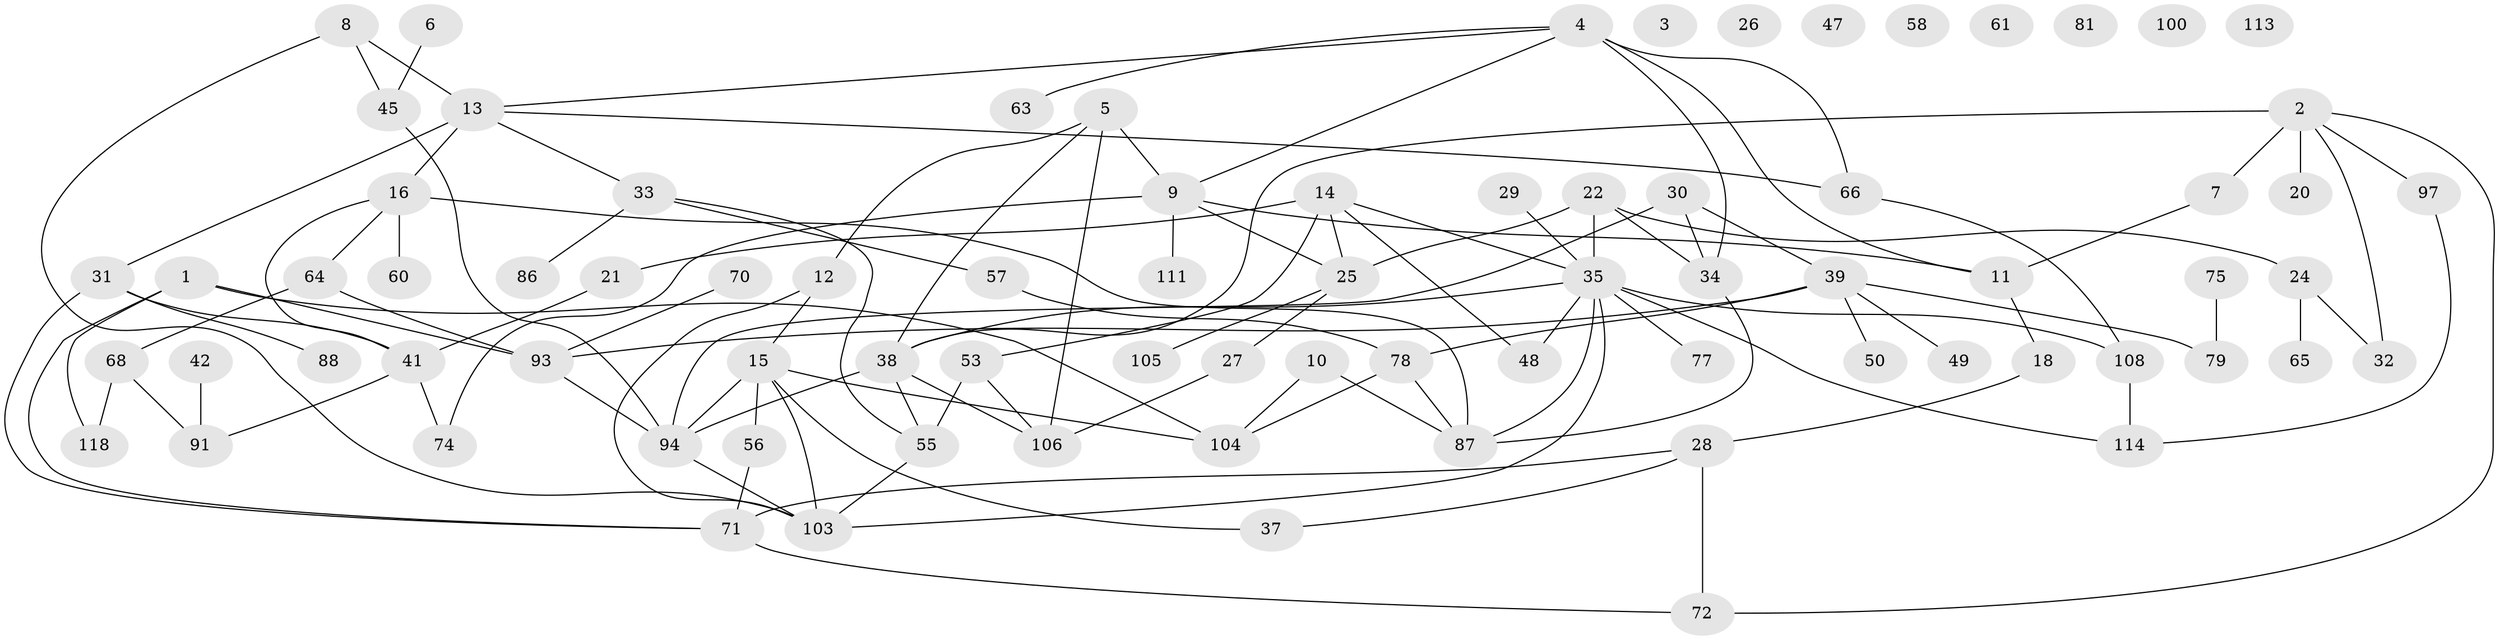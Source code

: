 // original degree distribution, {4: 0.1652892561983471, 3: 0.2396694214876033, 0: 0.06611570247933884, 2: 0.23140495867768596, 7: 0.024793388429752067, 1: 0.19834710743801653, 5: 0.03305785123966942, 6: 0.04132231404958678}
// Generated by graph-tools (version 1.1) at 2025/41/03/06/25 10:41:23]
// undirected, 80 vertices, 115 edges
graph export_dot {
graph [start="1"]
  node [color=gray90,style=filled];
  1 [super="+107"];
  2 [super="+44"];
  3;
  4 [super="+117"];
  5 [super="+23"];
  6 [super="+112"];
  7 [super="+98"];
  8;
  9 [super="+46"];
  10 [super="+19"];
  11 [super="+43"];
  12 [super="+73"];
  13 [super="+120"];
  14 [super="+17"];
  15 [super="+102"];
  16 [super="+76"];
  18;
  20 [super="+52"];
  21 [super="+92"];
  22 [super="+59"];
  24;
  25 [super="+67"];
  26;
  27;
  28 [super="+62"];
  29;
  30 [super="+40"];
  31 [super="+95"];
  32 [super="+84"];
  33 [super="+51"];
  34 [super="+36"];
  35 [super="+82"];
  37;
  38 [super="+110"];
  39 [super="+99"];
  41 [super="+101"];
  42;
  45;
  47;
  48;
  49;
  50;
  53 [super="+54"];
  55;
  56;
  57;
  58;
  60;
  61;
  63 [super="+69"];
  64 [super="+83"];
  65;
  66 [super="+90"];
  68 [super="+119"];
  70;
  71 [super="+116"];
  72 [super="+80"];
  74;
  75;
  77;
  78 [super="+89"];
  79 [super="+85"];
  81;
  86;
  87 [super="+96"];
  88;
  91;
  93 [super="+115"];
  94 [super="+121"];
  97;
  100;
  103 [super="+109"];
  104;
  105;
  106;
  108;
  111;
  113;
  114;
  118;
  1 -- 93;
  1 -- 104;
  1 -- 118;
  1 -- 71;
  2 -- 7 [weight=2];
  2 -- 97;
  2 -- 20;
  2 -- 72;
  2 -- 38;
  2 -- 32;
  4 -- 13;
  4 -- 34;
  4 -- 11;
  4 -- 66;
  4 -- 63;
  4 -- 9;
  5 -- 38;
  5 -- 106;
  5 -- 12;
  5 -- 9;
  6 -- 45;
  7 -- 11;
  8 -- 45;
  8 -- 103;
  8 -- 13;
  9 -- 25;
  9 -- 74;
  9 -- 111;
  9 -- 11;
  10 -- 104;
  10 -- 87;
  11 -- 18;
  12 -- 15;
  12 -- 103;
  13 -- 33;
  13 -- 16 [weight=2];
  13 -- 66;
  13 -- 31;
  14 -- 21 [weight=2];
  14 -- 53;
  14 -- 48;
  14 -- 25;
  14 -- 35;
  15 -- 37;
  15 -- 56;
  15 -- 94;
  15 -- 103;
  15 -- 104;
  16 -- 60;
  16 -- 87;
  16 -- 41;
  16 -- 64;
  18 -- 28;
  21 -- 41;
  22 -- 25;
  22 -- 34;
  22 -- 35;
  22 -- 24;
  24 -- 65;
  24 -- 32;
  25 -- 27;
  25 -- 105;
  27 -- 106;
  28 -- 71;
  28 -- 72;
  28 -- 37;
  29 -- 35;
  30 -- 34;
  30 -- 94;
  30 -- 39;
  31 -- 88;
  31 -- 41;
  31 -- 71;
  33 -- 55;
  33 -- 57;
  33 -- 86;
  34 -- 87;
  35 -- 48;
  35 -- 77;
  35 -- 103;
  35 -- 108;
  35 -- 114;
  35 -- 38;
  35 -- 87;
  38 -- 106;
  38 -- 94;
  38 -- 55;
  39 -- 49;
  39 -- 93;
  39 -- 50;
  39 -- 78;
  39 -- 79;
  41 -- 74;
  41 -- 91;
  42 -- 91;
  45 -- 94;
  53 -- 55;
  53 -- 106;
  55 -- 103;
  56 -- 71;
  57 -- 78;
  64 -- 93;
  64 -- 68;
  66 -- 108;
  68 -- 91;
  68 -- 118;
  70 -- 93;
  71 -- 72;
  75 -- 79;
  78 -- 87;
  78 -- 104;
  93 -- 94;
  94 -- 103;
  97 -- 114;
  108 -- 114;
}
